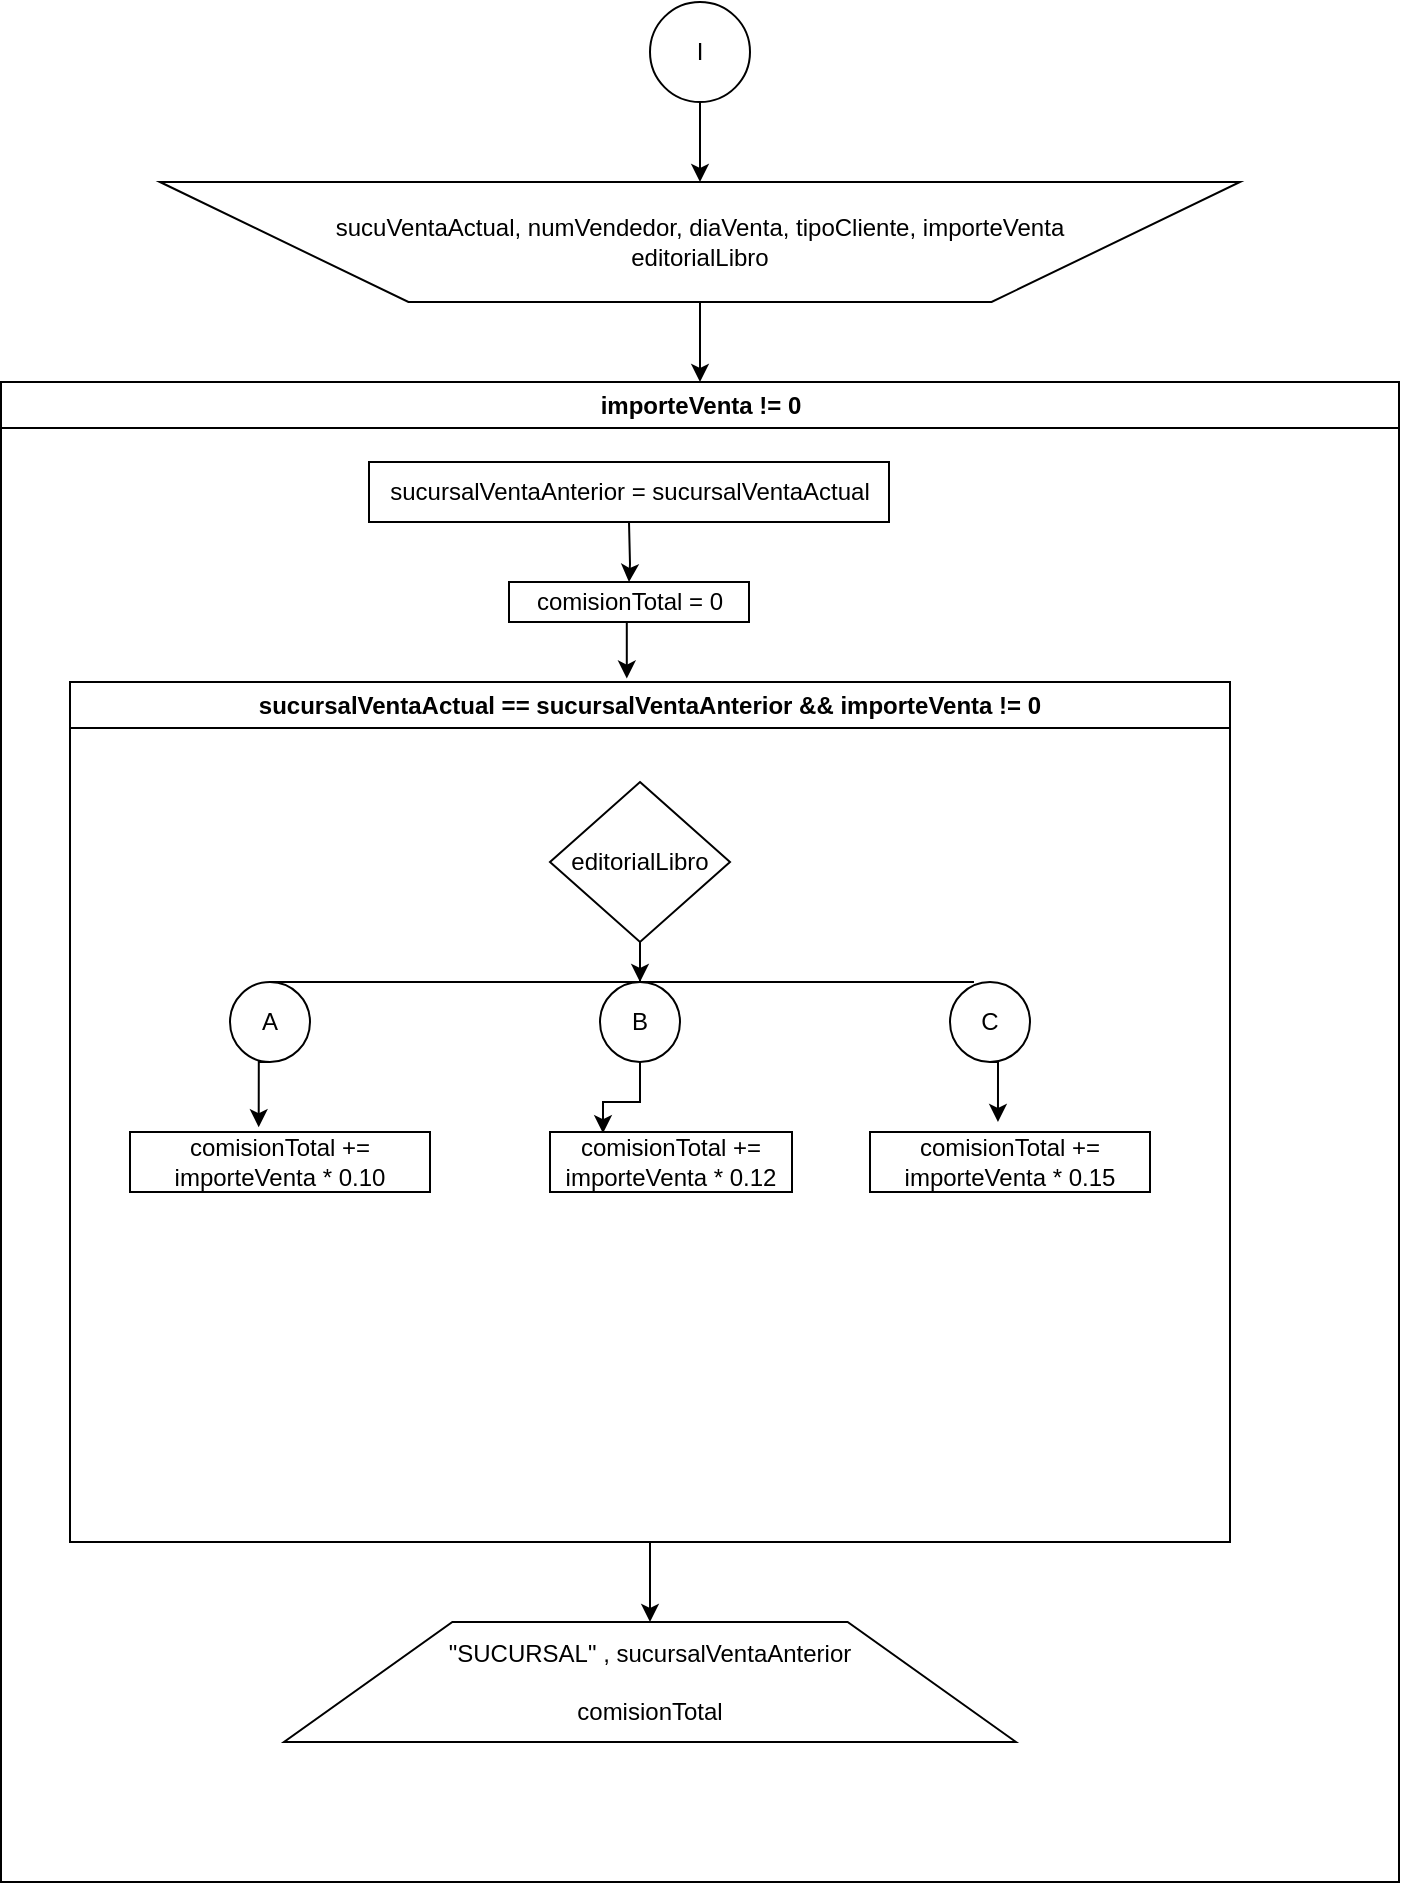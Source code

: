 <mxfile version="21.3.2" type="device">
  <diagram id="C5RBs43oDa-KdzZeNtuy" name="Page-1">
    <mxGraphModel dx="1434" dy="764" grid="1" gridSize="10" guides="1" tooltips="1" connect="1" arrows="1" fold="1" page="1" pageScale="1" pageWidth="827" pageHeight="1169" math="0" shadow="0">
      <root>
        <mxCell id="WIyWlLk6GJQsqaUBKTNV-0" />
        <mxCell id="WIyWlLk6GJQsqaUBKTNV-1" parent="WIyWlLk6GJQsqaUBKTNV-0" />
        <mxCell id="YFkR13I8fVNWERzrTKHx-2" value="" style="edgeStyle=orthogonalEdgeStyle;rounded=0;orthogonalLoop=1;jettySize=auto;html=1;" edge="1" parent="WIyWlLk6GJQsqaUBKTNV-1" source="YFkR13I8fVNWERzrTKHx-0" target="YFkR13I8fVNWERzrTKHx-1">
          <mxGeometry relative="1" as="geometry" />
        </mxCell>
        <mxCell id="YFkR13I8fVNWERzrTKHx-0" value="I" style="ellipse;whiteSpace=wrap;html=1;aspect=fixed;" vertex="1" parent="WIyWlLk6GJQsqaUBKTNV-1">
          <mxGeometry x="360" y="20" width="50" height="50" as="geometry" />
        </mxCell>
        <mxCell id="YFkR13I8fVNWERzrTKHx-8" style="edgeStyle=orthogonalEdgeStyle;rounded=0;orthogonalLoop=1;jettySize=auto;html=1;exitX=0.5;exitY=1;exitDx=0;exitDy=0;" edge="1" parent="WIyWlLk6GJQsqaUBKTNV-1" source="YFkR13I8fVNWERzrTKHx-1" target="YFkR13I8fVNWERzrTKHx-3">
          <mxGeometry relative="1" as="geometry" />
        </mxCell>
        <mxCell id="YFkR13I8fVNWERzrTKHx-1" value="sucuVentaActual, numVendedor, diaVenta, tipoCliente, importeVenta&lt;br&gt;editorialLibro" style="verticalLabelPosition=middle;verticalAlign=middle;html=1;shape=trapezoid;perimeter=trapezoidPerimeter;whiteSpace=wrap;size=0.23;arcSize=10;flipV=1;labelPosition=center;align=center;" vertex="1" parent="WIyWlLk6GJQsqaUBKTNV-1">
          <mxGeometry x="115" y="110" width="540" height="60" as="geometry" />
        </mxCell>
        <mxCell id="YFkR13I8fVNWERzrTKHx-3" value="importeVenta != 0" style="swimlane;whiteSpace=wrap;html=1;" vertex="1" parent="WIyWlLk6GJQsqaUBKTNV-1">
          <mxGeometry x="35.5" y="210" width="699" height="750" as="geometry" />
        </mxCell>
        <mxCell id="YFkR13I8fVNWERzrTKHx-11" value="" style="edgeStyle=orthogonalEdgeStyle;rounded=0;orthogonalLoop=1;jettySize=auto;html=1;" edge="1" parent="YFkR13I8fVNWERzrTKHx-3" target="YFkR13I8fVNWERzrTKHx-10">
          <mxGeometry relative="1" as="geometry">
            <mxPoint x="314" y="70" as="sourcePoint" />
          </mxGeometry>
        </mxCell>
        <mxCell id="YFkR13I8fVNWERzrTKHx-9" value="sucursalVentaAnterior = sucursalVentaActual" style="rounded=0;whiteSpace=wrap;html=1;" vertex="1" parent="YFkR13I8fVNWERzrTKHx-3">
          <mxGeometry x="184" y="40" width="260" height="30" as="geometry" />
        </mxCell>
        <mxCell id="YFkR13I8fVNWERzrTKHx-13" style="edgeStyle=orthogonalEdgeStyle;rounded=0;orthogonalLoop=1;jettySize=auto;html=1;exitX=0.5;exitY=1;exitDx=0;exitDy=0;entryX=0.48;entryY=-0.004;entryDx=0;entryDy=0;entryPerimeter=0;" edge="1" parent="YFkR13I8fVNWERzrTKHx-3" source="YFkR13I8fVNWERzrTKHx-10" target="YFkR13I8fVNWERzrTKHx-12">
          <mxGeometry relative="1" as="geometry" />
        </mxCell>
        <mxCell id="YFkR13I8fVNWERzrTKHx-10" value="comisionTotal = 0" style="rounded=0;whiteSpace=wrap;html=1;" vertex="1" parent="YFkR13I8fVNWERzrTKHx-3">
          <mxGeometry x="254" y="100" width="120" height="20" as="geometry" />
        </mxCell>
        <mxCell id="YFkR13I8fVNWERzrTKHx-29" style="edgeStyle=orthogonalEdgeStyle;rounded=0;orthogonalLoop=1;jettySize=auto;html=1;exitX=0.5;exitY=1;exitDx=0;exitDy=0;entryX=0.5;entryY=1;entryDx=0;entryDy=0;" edge="1" parent="YFkR13I8fVNWERzrTKHx-3" source="YFkR13I8fVNWERzrTKHx-12" target="YFkR13I8fVNWERzrTKHx-28">
          <mxGeometry relative="1" as="geometry" />
        </mxCell>
        <mxCell id="YFkR13I8fVNWERzrTKHx-12" value="sucursalVentaActual == sucursalVentaAnterior &amp;amp;&amp;amp; importeVenta != 0" style="swimlane;whiteSpace=wrap;html=1;" vertex="1" parent="YFkR13I8fVNWERzrTKHx-3">
          <mxGeometry x="34.5" y="150" width="580" height="430" as="geometry" />
        </mxCell>
        <mxCell id="YFkR13I8fVNWERzrTKHx-18" value="" style="edgeStyle=orthogonalEdgeStyle;rounded=0;orthogonalLoop=1;jettySize=auto;html=1;" edge="1" parent="YFkR13I8fVNWERzrTKHx-12" source="YFkR13I8fVNWERzrTKHx-14" target="YFkR13I8fVNWERzrTKHx-16">
          <mxGeometry relative="1" as="geometry" />
        </mxCell>
        <mxCell id="YFkR13I8fVNWERzrTKHx-14" value="editorialLibro" style="rhombus;whiteSpace=wrap;html=1;" vertex="1" parent="YFkR13I8fVNWERzrTKHx-12">
          <mxGeometry x="240" y="50" width="90" height="80" as="geometry" />
        </mxCell>
        <mxCell id="YFkR13I8fVNWERzrTKHx-23" style="edgeStyle=orthogonalEdgeStyle;rounded=0;orthogonalLoop=1;jettySize=auto;html=1;exitX=0.5;exitY=1;exitDx=0;exitDy=0;entryX=0.429;entryY=-0.08;entryDx=0;entryDy=0;entryPerimeter=0;" edge="1" parent="YFkR13I8fVNWERzrTKHx-12" source="YFkR13I8fVNWERzrTKHx-15" target="YFkR13I8fVNWERzrTKHx-21">
          <mxGeometry relative="1" as="geometry" />
        </mxCell>
        <mxCell id="YFkR13I8fVNWERzrTKHx-15" value="A" style="ellipse;whiteSpace=wrap;html=1;aspect=fixed;" vertex="1" parent="YFkR13I8fVNWERzrTKHx-12">
          <mxGeometry x="80" y="150" width="40" height="40" as="geometry" />
        </mxCell>
        <mxCell id="YFkR13I8fVNWERzrTKHx-24" style="edgeStyle=orthogonalEdgeStyle;rounded=0;orthogonalLoop=1;jettySize=auto;html=1;exitX=0.5;exitY=1;exitDx=0;exitDy=0;entryX=0.219;entryY=0.02;entryDx=0;entryDy=0;entryPerimeter=0;" edge="1" parent="YFkR13I8fVNWERzrTKHx-12" source="YFkR13I8fVNWERzrTKHx-16" target="YFkR13I8fVNWERzrTKHx-20">
          <mxGeometry relative="1" as="geometry" />
        </mxCell>
        <mxCell id="YFkR13I8fVNWERzrTKHx-16" value="B" style="ellipse;whiteSpace=wrap;html=1;aspect=fixed;" vertex="1" parent="YFkR13I8fVNWERzrTKHx-12">
          <mxGeometry x="265" y="150" width="40" height="40" as="geometry" />
        </mxCell>
        <mxCell id="YFkR13I8fVNWERzrTKHx-27" style="edgeStyle=orthogonalEdgeStyle;rounded=0;orthogonalLoop=1;jettySize=auto;html=1;exitX=0.5;exitY=1;exitDx=0;exitDy=0;entryX=0.457;entryY=-0.167;entryDx=0;entryDy=0;entryPerimeter=0;" edge="1" parent="YFkR13I8fVNWERzrTKHx-12" source="YFkR13I8fVNWERzrTKHx-17" target="YFkR13I8fVNWERzrTKHx-25">
          <mxGeometry relative="1" as="geometry" />
        </mxCell>
        <mxCell id="YFkR13I8fVNWERzrTKHx-17" value="C" style="ellipse;whiteSpace=wrap;html=1;aspect=fixed;" vertex="1" parent="YFkR13I8fVNWERzrTKHx-12">
          <mxGeometry x="440" y="150" width="40" height="40" as="geometry" />
        </mxCell>
        <mxCell id="YFkR13I8fVNWERzrTKHx-19" value="" style="endArrow=none;html=1;rounded=0;exitX=0.5;exitY=0;exitDx=0;exitDy=0;entryX=0.3;entryY=0;entryDx=0;entryDy=0;entryPerimeter=0;" edge="1" parent="YFkR13I8fVNWERzrTKHx-12" source="YFkR13I8fVNWERzrTKHx-15" target="YFkR13I8fVNWERzrTKHx-17">
          <mxGeometry width="50" height="50" relative="1" as="geometry">
            <mxPoint x="320" y="160" as="sourcePoint" />
            <mxPoint x="400" y="140" as="targetPoint" />
            <Array as="points" />
          </mxGeometry>
        </mxCell>
        <mxCell id="YFkR13I8fVNWERzrTKHx-21" value="comisionTotal += importeVenta * 0.10" style="rounded=0;whiteSpace=wrap;html=1;" vertex="1" parent="YFkR13I8fVNWERzrTKHx-12">
          <mxGeometry x="30" y="225" width="150" height="30" as="geometry" />
        </mxCell>
        <mxCell id="YFkR13I8fVNWERzrTKHx-20" value="comisionTotal += importeVenta * 0.12" style="rounded=0;whiteSpace=wrap;html=1;" vertex="1" parent="YFkR13I8fVNWERzrTKHx-12">
          <mxGeometry x="240" y="225" width="121" height="30" as="geometry" />
        </mxCell>
        <mxCell id="YFkR13I8fVNWERzrTKHx-25" value="comisionTotal += importeVenta * 0.15" style="rounded=0;whiteSpace=wrap;html=1;" vertex="1" parent="YFkR13I8fVNWERzrTKHx-12">
          <mxGeometry x="400" y="225" width="140" height="30" as="geometry" />
        </mxCell>
        <mxCell id="YFkR13I8fVNWERzrTKHx-28" value="&quot;SUCURSAL&quot; , sucursalVentaAnterior&lt;br&gt;&lt;br&gt;comisionTotal" style="verticalLabelPosition=middle;verticalAlign=middle;html=1;shape=trapezoid;perimeter=trapezoidPerimeter;whiteSpace=wrap;size=0.23;arcSize=10;flipV=1;labelPosition=center;align=center;direction=west;" vertex="1" parent="YFkR13I8fVNWERzrTKHx-3">
          <mxGeometry x="141.5" y="620" width="366" height="60" as="geometry" />
        </mxCell>
      </root>
    </mxGraphModel>
  </diagram>
</mxfile>
